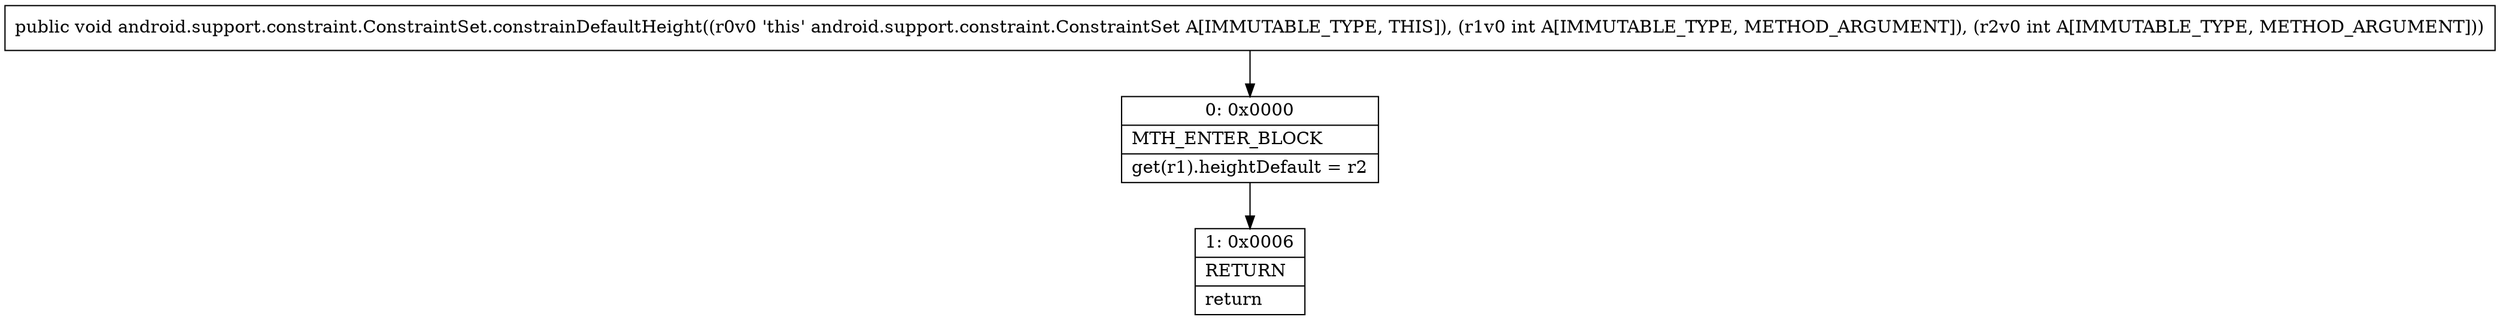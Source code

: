 digraph "CFG forandroid.support.constraint.ConstraintSet.constrainDefaultHeight(II)V" {
Node_0 [shape=record,label="{0\:\ 0x0000|MTH_ENTER_BLOCK\l|get(r1).heightDefault = r2\l}"];
Node_1 [shape=record,label="{1\:\ 0x0006|RETURN\l|return\l}"];
MethodNode[shape=record,label="{public void android.support.constraint.ConstraintSet.constrainDefaultHeight((r0v0 'this' android.support.constraint.ConstraintSet A[IMMUTABLE_TYPE, THIS]), (r1v0 int A[IMMUTABLE_TYPE, METHOD_ARGUMENT]), (r2v0 int A[IMMUTABLE_TYPE, METHOD_ARGUMENT])) }"];
MethodNode -> Node_0;
Node_0 -> Node_1;
}

